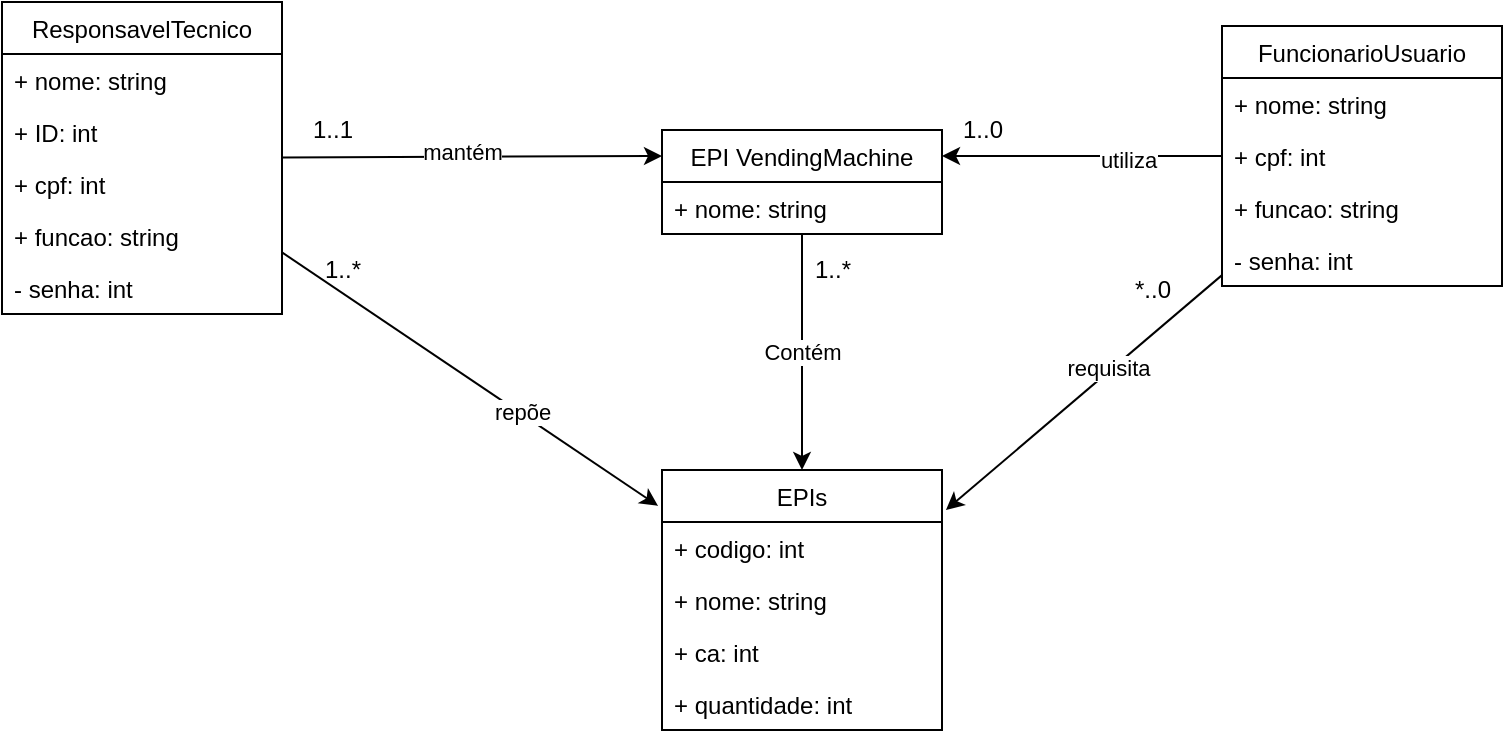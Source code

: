 <mxfile version="13.9.9" type="device"><diagram id="y2q_L0JdIeRwsUsVBsah" name="Página-1"><mxGraphModel dx="1092" dy="494" grid="1" gridSize="10" guides="1" tooltips="1" connect="1" arrows="1" fold="1" page="1" pageScale="1" pageWidth="827" pageHeight="1169" math="0" shadow="0"><root><mxCell id="0"/><mxCell id="1" parent="0"/><mxCell id="ArIhnO728fn83X985V2d-30" style="edgeStyle=none;rounded=0;orthogonalLoop=1;jettySize=auto;html=1;entryX=0;entryY=0.25;entryDx=0;entryDy=0;" parent="1" source="ArIhnO728fn83X985V2d-5" target="ArIhnO728fn83X985V2d-10" edge="1"><mxGeometry relative="1" as="geometry"/></mxCell><mxCell id="ArIhnO728fn83X985V2d-31" value="mantém" style="edgeLabel;html=1;align=center;verticalAlign=middle;resizable=0;points=[];" parent="ArIhnO728fn83X985V2d-30" vertex="1" connectable="0"><mxGeometry x="-0.107" y="3" relative="1" as="geometry"><mxPoint x="5" as="offset"/></mxGeometry></mxCell><mxCell id="ArIhnO728fn83X985V2d-32" style="edgeStyle=none;rounded=0;orthogonalLoop=1;jettySize=auto;html=1;entryX=-0.014;entryY=0.138;entryDx=0;entryDy=0;entryPerimeter=0;" parent="1" source="ArIhnO728fn83X985V2d-5" target="ArIhnO728fn83X985V2d-23" edge="1"><mxGeometry relative="1" as="geometry"/></mxCell><mxCell id="ArIhnO728fn83X985V2d-33" value="repõe" style="edgeLabel;html=1;align=center;verticalAlign=middle;resizable=0;points=[];" parent="ArIhnO728fn83X985V2d-32" vertex="1" connectable="0"><mxGeometry x="0.266" y="1" relative="1" as="geometry"><mxPoint as="offset"/></mxGeometry></mxCell><mxCell id="ArIhnO728fn83X985V2d-5" value="ResponsavelTecnico" style="swimlane;fontStyle=0;childLayout=stackLayout;horizontal=1;startSize=26;fillColor=none;horizontalStack=0;resizeParent=1;resizeParentMax=0;resizeLast=0;collapsible=1;marginBottom=0;" parent="1" vertex="1"><mxGeometry x="39" y="36" width="140" height="156" as="geometry"/></mxCell><mxCell id="w3z-bCDLS5KGICi3W2fx-2" value="+ nome: string" style="text;strokeColor=none;fillColor=none;align=left;verticalAlign=top;spacingLeft=4;spacingRight=4;overflow=hidden;rotatable=0;points=[[0,0.5],[1,0.5]];portConstraint=eastwest;" vertex="1" parent="ArIhnO728fn83X985V2d-5"><mxGeometry y="26" width="140" height="26" as="geometry"/></mxCell><mxCell id="ArIhnO728fn83X985V2d-6" value="+ ID: int" style="text;strokeColor=none;fillColor=none;align=left;verticalAlign=top;spacingLeft=4;spacingRight=4;overflow=hidden;rotatable=0;points=[[0,0.5],[1,0.5]];portConstraint=eastwest;" parent="ArIhnO728fn83X985V2d-5" vertex="1"><mxGeometry y="52" width="140" height="26" as="geometry"/></mxCell><mxCell id="ArIhnO728fn83X985V2d-7" value="+ cpf: int" style="text;strokeColor=none;fillColor=none;align=left;verticalAlign=top;spacingLeft=4;spacingRight=4;overflow=hidden;rotatable=0;points=[[0,0.5],[1,0.5]];portConstraint=eastwest;" parent="ArIhnO728fn83X985V2d-5" vertex="1"><mxGeometry y="78" width="140" height="26" as="geometry"/></mxCell><mxCell id="ArIhnO728fn83X985V2d-8" value="+ funcao: string" style="text;strokeColor=none;fillColor=none;align=left;verticalAlign=top;spacingLeft=4;spacingRight=4;overflow=hidden;rotatable=0;points=[[0,0.5],[1,0.5]];portConstraint=eastwest;" parent="ArIhnO728fn83X985V2d-5" vertex="1"><mxGeometry y="104" width="140" height="26" as="geometry"/></mxCell><mxCell id="ArIhnO728fn83X985V2d-9" value="- senha: int" style="text;strokeColor=none;fillColor=none;align=left;verticalAlign=top;spacingLeft=4;spacingRight=4;overflow=hidden;rotatable=0;points=[[0,0.5],[1,0.5]];portConstraint=eastwest;" parent="ArIhnO728fn83X985V2d-5" vertex="1"><mxGeometry y="130" width="140" height="26" as="geometry"/></mxCell><mxCell id="ArIhnO728fn83X985V2d-28" style="rounded=0;orthogonalLoop=1;jettySize=auto;html=1;" parent="1" source="ArIhnO728fn83X985V2d-10" target="ArIhnO728fn83X985V2d-23" edge="1"><mxGeometry relative="1" as="geometry"/></mxCell><mxCell id="ArIhnO728fn83X985V2d-29" value="Contém" style="edgeLabel;html=1;align=center;verticalAlign=middle;resizable=0;points=[];" parent="ArIhnO728fn83X985V2d-28" vertex="1" connectable="0"><mxGeometry x="0.22" relative="1" as="geometry"><mxPoint y="-13" as="offset"/></mxGeometry></mxCell><mxCell id="ArIhnO728fn83X985V2d-10" value="EPI VendingMachine" style="swimlane;fontStyle=0;childLayout=stackLayout;horizontal=1;startSize=26;fillColor=none;horizontalStack=0;resizeParent=1;resizeParentMax=0;resizeLast=0;collapsible=1;marginBottom=0;" parent="1" vertex="1"><mxGeometry x="369" y="100" width="140" height="52" as="geometry"/></mxCell><mxCell id="ArIhnO728fn83X985V2d-11" value="+ nome: string" style="text;strokeColor=none;fillColor=none;align=left;verticalAlign=top;spacingLeft=4;spacingRight=4;overflow=hidden;rotatable=0;points=[[0,0.5],[1,0.5]];portConstraint=eastwest;" parent="ArIhnO728fn83X985V2d-10" vertex="1"><mxGeometry y="26" width="140" height="26" as="geometry"/></mxCell><mxCell id="ArIhnO728fn83X985V2d-34" style="edgeStyle=none;rounded=0;orthogonalLoop=1;jettySize=auto;html=1;entryX=1;entryY=0.25;entryDx=0;entryDy=0;" parent="1" source="ArIhnO728fn83X985V2d-18" target="ArIhnO728fn83X985V2d-10" edge="1"><mxGeometry relative="1" as="geometry"/></mxCell><mxCell id="ArIhnO728fn83X985V2d-35" value="utiliza&lt;br&gt;" style="edgeLabel;html=1;align=center;verticalAlign=middle;resizable=0;points=[];" parent="ArIhnO728fn83X985V2d-34" vertex="1" connectable="0"><mxGeometry x="-0.322" y="2" relative="1" as="geometry"><mxPoint as="offset"/></mxGeometry></mxCell><mxCell id="ArIhnO728fn83X985V2d-36" style="edgeStyle=none;rounded=0;orthogonalLoop=1;jettySize=auto;html=1;entryX=1.014;entryY=0.154;entryDx=0;entryDy=0;entryPerimeter=0;" parent="1" source="ArIhnO728fn83X985V2d-18" target="ArIhnO728fn83X985V2d-23" edge="1"><mxGeometry relative="1" as="geometry"/></mxCell><mxCell id="ArIhnO728fn83X985V2d-37" value="requisita" style="edgeLabel;html=1;align=center;verticalAlign=middle;resizable=0;points=[];" parent="ArIhnO728fn83X985V2d-36" vertex="1" connectable="0"><mxGeometry x="-0.189" y="-2" relative="1" as="geometry"><mxPoint as="offset"/></mxGeometry></mxCell><mxCell id="ArIhnO728fn83X985V2d-18" value="FuncionarioUsuario" style="swimlane;fontStyle=0;childLayout=stackLayout;horizontal=1;startSize=26;fillColor=none;horizontalStack=0;resizeParent=1;resizeParentMax=0;resizeLast=0;collapsible=1;marginBottom=0;" parent="1" vertex="1"><mxGeometry x="649" y="48" width="140" height="130" as="geometry"/></mxCell><mxCell id="ArIhnO728fn83X985V2d-19" value="+ nome: string" style="text;strokeColor=none;fillColor=none;align=left;verticalAlign=top;spacingLeft=4;spacingRight=4;overflow=hidden;rotatable=0;points=[[0,0.5],[1,0.5]];portConstraint=eastwest;" parent="ArIhnO728fn83X985V2d-18" vertex="1"><mxGeometry y="26" width="140" height="26" as="geometry"/></mxCell><mxCell id="ArIhnO728fn83X985V2d-44" value="+ cpf: int" style="text;strokeColor=none;fillColor=none;align=left;verticalAlign=top;spacingLeft=4;spacingRight=4;overflow=hidden;rotatable=0;points=[[0,0.5],[1,0.5]];portConstraint=eastwest;" parent="ArIhnO728fn83X985V2d-18" vertex="1"><mxGeometry y="52" width="140" height="26" as="geometry"/></mxCell><mxCell id="ArIhnO728fn83X985V2d-45" value="+ funcao: string" style="text;strokeColor=none;fillColor=none;align=left;verticalAlign=top;spacingLeft=4;spacingRight=4;overflow=hidden;rotatable=0;points=[[0,0.5],[1,0.5]];portConstraint=eastwest;" parent="ArIhnO728fn83X985V2d-18" vertex="1"><mxGeometry y="78" width="140" height="26" as="geometry"/></mxCell><mxCell id="ArIhnO728fn83X985V2d-46" value="- senha: int" style="text;strokeColor=none;fillColor=none;align=left;verticalAlign=top;spacingLeft=4;spacingRight=4;overflow=hidden;rotatable=0;points=[[0,0.5],[1,0.5]];portConstraint=eastwest;" parent="ArIhnO728fn83X985V2d-18" vertex="1"><mxGeometry y="104" width="140" height="26" as="geometry"/></mxCell><mxCell id="ArIhnO728fn83X985V2d-23" value="EPIs" style="swimlane;fontStyle=0;childLayout=stackLayout;horizontal=1;startSize=26;fillColor=none;horizontalStack=0;resizeParent=1;resizeParentMax=0;resizeLast=0;collapsible=1;marginBottom=0;" parent="1" vertex="1"><mxGeometry x="369" y="270" width="140" height="130" as="geometry"/></mxCell><mxCell id="ArIhnO728fn83X985V2d-24" value="+ codigo: int" style="text;strokeColor=none;fillColor=none;align=left;verticalAlign=top;spacingLeft=4;spacingRight=4;overflow=hidden;rotatable=0;points=[[0,0.5],[1,0.5]];portConstraint=eastwest;" parent="ArIhnO728fn83X985V2d-23" vertex="1"><mxGeometry y="26" width="140" height="26" as="geometry"/></mxCell><mxCell id="ArIhnO728fn83X985V2d-27" value="+ nome: string" style="text;strokeColor=none;fillColor=none;align=left;verticalAlign=top;spacingLeft=4;spacingRight=4;overflow=hidden;rotatable=0;points=[[0,0.5],[1,0.5]];portConstraint=eastwest;" parent="ArIhnO728fn83X985V2d-23" vertex="1"><mxGeometry y="52" width="140" height="26" as="geometry"/></mxCell><mxCell id="ArIhnO728fn83X985V2d-25" value="+ ca: int" style="text;strokeColor=none;fillColor=none;align=left;verticalAlign=top;spacingLeft=4;spacingRight=4;overflow=hidden;rotatable=0;points=[[0,0.5],[1,0.5]];portConstraint=eastwest;" parent="ArIhnO728fn83X985V2d-23" vertex="1"><mxGeometry y="78" width="140" height="26" as="geometry"/></mxCell><mxCell id="ArIhnO728fn83X985V2d-26" value="+ quantidade: int" style="text;strokeColor=none;fillColor=none;align=left;verticalAlign=top;spacingLeft=4;spacingRight=4;overflow=hidden;rotatable=0;points=[[0,0.5],[1,0.5]];portConstraint=eastwest;" parent="ArIhnO728fn83X985V2d-23" vertex="1"><mxGeometry y="104" width="140" height="26" as="geometry"/></mxCell><mxCell id="ArIhnO728fn83X985V2d-38" value="1..1" style="text;html=1;align=center;verticalAlign=middle;resizable=0;points=[];autosize=1;" parent="1" vertex="1"><mxGeometry x="184" y="90" width="40" height="20" as="geometry"/></mxCell><mxCell id="ArIhnO728fn83X985V2d-39" value="1..*" style="text;html=1;align=center;verticalAlign=middle;resizable=0;points=[];autosize=1;" parent="1" vertex="1"><mxGeometry x="194" y="160" width="30" height="20" as="geometry"/></mxCell><mxCell id="ArIhnO728fn83X985V2d-40" value="1..*" style="text;html=1;align=center;verticalAlign=middle;resizable=0;points=[];autosize=1;" parent="1" vertex="1"><mxGeometry x="439" y="160" width="30" height="20" as="geometry"/></mxCell><mxCell id="ArIhnO728fn83X985V2d-41" value="1..0" style="text;html=1;align=center;verticalAlign=middle;resizable=0;points=[];autosize=1;" parent="1" vertex="1"><mxGeometry x="509" y="90" width="40" height="20" as="geometry"/></mxCell><mxCell id="ArIhnO728fn83X985V2d-42" value="*..0" style="text;html=1;align=center;verticalAlign=middle;resizable=0;points=[];autosize=1;" parent="1" vertex="1"><mxGeometry x="599" y="170" width="30" height="20" as="geometry"/></mxCell></root></mxGraphModel></diagram></mxfile>